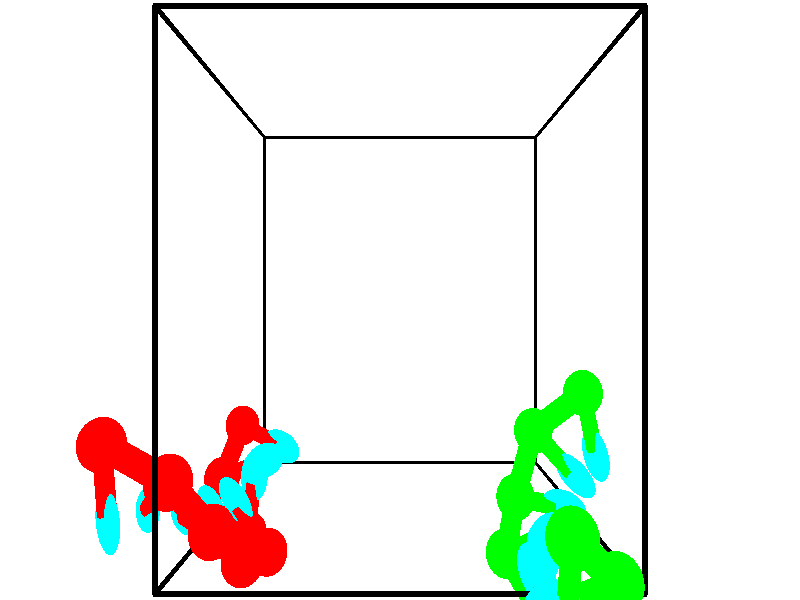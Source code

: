 // switches for output
#declare DRAW_BASES = 1; // possible values are 0, 1; only relevant for DNA ribbons
#declare DRAW_BASES_TYPE = 3; // possible values are 1, 2, 3; only relevant for DNA ribbons
#declare DRAW_FOG = 0; // set to 1 to enable fog

#include "colors.inc"

#include "transforms.inc"
background { rgb <1, 1, 1>}

#default {
   normal{
       ripples 0.25
       frequency 0.20
       turbulence 0.2
       lambda 5
   }
	finish {
		phong 0.1
		phong_size 40.
	}
}

// original window dimensions: 1024x640


// camera settings

camera {
	sky <-0, 1, 0>
	up <-0, 1, 0>
	right 1.6 * <1, 0, 0>
	location <2.5, 2.5, 11.1562>
	look_at <2.5, 2.5, 2.5>
	direction <0, 0, -8.6562>
	angle 67.0682
}


# declare cpy_camera_pos = <2.5, 2.5, 11.1562>;
# if (DRAW_FOG = 1)
fog {
	fog_type 2
	up vnormalize(cpy_camera_pos)
	color rgbt<1,1,1,0.3>
	distance 1e-5
	fog_alt 3e-3
	fog_offset 4
}
# end


// LIGHTS

# declare lum = 6;
global_settings {
	ambient_light rgb lum * <0.05, 0.05, 0.05>
	max_trace_level 15
}# declare cpy_direct_light_amount = 0.25;
light_source
{	1000 * <-1, -1, 1>,
	rgb lum * cpy_direct_light_amount
	parallel
}

light_source
{	1000 * <1, 1, -1>,
	rgb lum * cpy_direct_light_amount
	parallel
}

// strand 0

// nucleotide -1

// particle -1
sphere {
	<0.085051, 0.896451, 1.890360> 0.250000
	pigment { color rgbt <1,0,0,0> }
	no_shadow
}
cylinder {
	<0.448013, 0.764078, 1.993973>,  <0.665791, 0.684655, 2.056141>, 0.100000
	pigment { color rgbt <1,0,0,0> }
	no_shadow
}
cylinder {
	<0.448013, 0.764078, 1.993973>,  <0.085051, 0.896451, 1.890360>, 0.100000
	pigment { color rgbt <1,0,0,0> }
	no_shadow
}

// particle -1
sphere {
	<0.448013, 0.764078, 1.993973> 0.100000
	pigment { color rgbt <1,0,0,0> }
	no_shadow
}
sphere {
	0, 1
	scale<0.080000,0.200000,0.300000>
	matrix <-0.314389, -0.125524, 0.940959,
		-0.278880, -0.935268, -0.217943,
		0.907406, -0.330933, 0.259032,
		0.720235, 0.664799, 2.071682>
	pigment { color rgbt <0,1,1,0> }
	no_shadow
}
cylinder {
	<-0.091227, 0.339924, 2.361415>,  <0.085051, 0.896451, 1.890360>, 0.130000
	pigment { color rgbt <1,0,0,0> }
	no_shadow
}

// nucleotide -1

// particle -1
sphere {
	<-0.091227, 0.339924, 2.361415> 0.250000
	pigment { color rgbt <1,0,0,0> }
	no_shadow
}
cylinder {
	<0.277662, 0.477032, 2.432985>,  <0.498996, 0.559296, 2.475927>, 0.100000
	pigment { color rgbt <1,0,0,0> }
	no_shadow
}
cylinder {
	<0.277662, 0.477032, 2.432985>,  <-0.091227, 0.339924, 2.361415>, 0.100000
	pigment { color rgbt <1,0,0,0> }
	no_shadow
}

// particle -1
sphere {
	<0.277662, 0.477032, 2.432985> 0.100000
	pigment { color rgbt <1,0,0,0> }
	no_shadow
}
sphere {
	0, 1
	scale<0.080000,0.200000,0.300000>
	matrix <-0.187855, -0.007267, 0.982170,
		0.337959, -0.939391, 0.057690,
		0.922222, 0.342770, 0.178925,
		0.554329, 0.579863, 2.486663>
	pigment { color rgbt <0,1,1,0> }
	no_shadow
}
cylinder {
	<0.388304, -0.206607, 2.753488>,  <-0.091227, 0.339924, 2.361415>, 0.130000
	pigment { color rgbt <1,0,0,0> }
	no_shadow
}

// nucleotide -1

// particle -1
sphere {
	<0.388304, -0.206607, 2.753488> 0.250000
	pigment { color rgbt <1,0,0,0> }
	no_shadow
}
cylinder {
	<0.450024, 0.184278, 2.811789>,  <0.487056, 0.418810, 2.846769>, 0.100000
	pigment { color rgbt <1,0,0,0> }
	no_shadow
}
cylinder {
	<0.450024, 0.184278, 2.811789>,  <0.388304, -0.206607, 2.753488>, 0.100000
	pigment { color rgbt <1,0,0,0> }
	no_shadow
}

// particle -1
sphere {
	<0.450024, 0.184278, 2.811789> 0.100000
	pigment { color rgbt <1,0,0,0> }
	no_shadow
}
sphere {
	0, 1
	scale<0.080000,0.200000,0.300000>
	matrix <-0.292202, -0.095785, 0.951548,
		0.943827, -0.189412, 0.270764,
		0.154299, 0.977215, 0.145751,
		0.496313, 0.477443, 2.855514>
	pigment { color rgbt <0,1,1,0> }
	no_shadow
}
cylinder {
	<0.776844, -0.242376, 3.279303>,  <0.388304, -0.206607, 2.753488>, 0.130000
	pigment { color rgbt <1,0,0,0> }
	no_shadow
}

// nucleotide -1

// particle -1
sphere {
	<0.776844, -0.242376, 3.279303> 0.250000
	pigment { color rgbt <1,0,0,0> }
	no_shadow
}
cylinder {
	<0.535759, 0.076804, 3.277851>,  <0.391108, 0.268312, 3.276980>, 0.100000
	pigment { color rgbt <1,0,0,0> }
	no_shadow
}
cylinder {
	<0.535759, 0.076804, 3.277851>,  <0.776844, -0.242376, 3.279303>, 0.100000
	pigment { color rgbt <1,0,0,0> }
	no_shadow
}

// particle -1
sphere {
	<0.535759, 0.076804, 3.277851> 0.100000
	pigment { color rgbt <1,0,0,0> }
	no_shadow
}
sphere {
	0, 1
	scale<0.080000,0.200000,0.300000>
	matrix <-0.371234, -0.276370, 0.886456,
		0.706345, 0.535625, 0.462798,
		-0.602712, 0.797951, -0.003629,
		0.354945, 0.316189, 3.276762>
	pigment { color rgbt <0,1,1,0> }
	no_shadow
}
cylinder {
	<0.641044, -0.068936, 4.027968>,  <0.776844, -0.242376, 3.279303>, 0.130000
	pigment { color rgbt <1,0,0,0> }
	no_shadow
}

// nucleotide -1

// particle -1
sphere {
	<0.641044, -0.068936, 4.027968> 0.250000
	pigment { color rgbt <1,0,0,0> }
	no_shadow
}
cylinder {
	<0.374176, 0.164371, 3.842632>,  <0.214056, 0.304356, 3.731431>, 0.100000
	pigment { color rgbt <1,0,0,0> }
	no_shadow
}
cylinder {
	<0.374176, 0.164371, 3.842632>,  <0.641044, -0.068936, 4.027968>, 0.100000
	pigment { color rgbt <1,0,0,0> }
	no_shadow
}

// particle -1
sphere {
	<0.374176, 0.164371, 3.842632> 0.100000
	pigment { color rgbt <1,0,0,0> }
	no_shadow
}
sphere {
	0, 1
	scale<0.080000,0.200000,0.300000>
	matrix <-0.577424, -0.011983, 0.816356,
		0.470603, 0.812191, 0.344789,
		-0.667169, 0.583269, -0.463339,
		0.174025, 0.339352, 3.703631>
	pigment { color rgbt <0,1,1,0> }
	no_shadow
}
cylinder {
	<0.436401, 0.378999, 4.536880>,  <0.641044, -0.068936, 4.027968>, 0.130000
	pigment { color rgbt <1,0,0,0> }
	no_shadow
}

// nucleotide -1

// particle -1
sphere {
	<0.436401, 0.378999, 4.536880> 0.250000
	pigment { color rgbt <1,0,0,0> }
	no_shadow
}
cylinder {
	<0.154476, 0.391316, 4.253389>,  <-0.014679, 0.398707, 4.083295>, 0.100000
	pigment { color rgbt <1,0,0,0> }
	no_shadow
}
cylinder {
	<0.154476, 0.391316, 4.253389>,  <0.436401, 0.378999, 4.536880>, 0.100000
	pigment { color rgbt <1,0,0,0> }
	no_shadow
}

// particle -1
sphere {
	<0.154476, 0.391316, 4.253389> 0.100000
	pigment { color rgbt <1,0,0,0> }
	no_shadow
}
sphere {
	0, 1
	scale<0.080000,0.200000,0.300000>
	matrix <-0.709027, -0.062776, 0.702382,
		-0.022862, 0.997553, 0.066079,
		-0.704811, 0.030794, -0.708726,
		-0.056967, 0.400555, 4.040771>
	pigment { color rgbt <0,1,1,0> }
	no_shadow
}
cylinder {
	<0.037975, 0.884490, 4.741704>,  <0.436401, 0.378999, 4.536880>, 0.130000
	pigment { color rgbt <1,0,0,0> }
	no_shadow
}

// nucleotide -1

// particle -1
sphere {
	<0.037975, 0.884490, 4.741704> 0.250000
	pigment { color rgbt <1,0,0,0> }
	no_shadow
}
cylinder {
	<-0.191793, 0.671827, 4.492744>,  <-0.329654, 0.544230, 4.343369>, 0.100000
	pigment { color rgbt <1,0,0,0> }
	no_shadow
}
cylinder {
	<-0.191793, 0.671827, 4.492744>,  <0.037975, 0.884490, 4.741704>, 0.100000
	pigment { color rgbt <1,0,0,0> }
	no_shadow
}

// particle -1
sphere {
	<-0.191793, 0.671827, 4.492744> 0.100000
	pigment { color rgbt <1,0,0,0> }
	no_shadow
}
sphere {
	0, 1
	scale<0.080000,0.200000,0.300000>
	matrix <-0.692015, -0.090718, 0.716161,
		-0.437215, 0.842087, -0.315804,
		-0.574421, -0.531657, -0.622400,
		-0.364120, 0.512330, 4.306025>
	pigment { color rgbt <0,1,1,0> }
	no_shadow
}
cylinder {
	<-0.750293, 1.185566, 4.578460>,  <0.037975, 0.884490, 4.741704>, 0.130000
	pigment { color rgbt <1,0,0,0> }
	no_shadow
}

// nucleotide -1

// particle -1
sphere {
	<-0.750293, 1.185566, 4.578460> 0.250000
	pigment { color rgbt <1,0,0,0> }
	no_shadow
}
cylinder {
	<-0.710001, 0.787661, 4.585384>,  <-0.685826, 0.548917, 4.589539>, 0.100000
	pigment { color rgbt <1,0,0,0> }
	no_shadow
}
cylinder {
	<-0.710001, 0.787661, 4.585384>,  <-0.750293, 1.185566, 4.578460>, 0.100000
	pigment { color rgbt <1,0,0,0> }
	no_shadow
}

// particle -1
sphere {
	<-0.710001, 0.787661, 4.585384> 0.100000
	pigment { color rgbt <1,0,0,0> }
	no_shadow
}
sphere {
	0, 1
	scale<0.080000,0.200000,0.300000>
	matrix <-0.575371, -0.044049, 0.816706,
		-0.811666, -0.092228, -0.576795,
		0.100730, -0.994763, 0.017312,
		-0.679782, 0.489232, 4.590578>
	pigment { color rgbt <0,1,1,0> }
	no_shadow
}
// strand 1

// nucleotide -1

// particle -1
sphere {
	<4.126777, 0.625313, 5.462731> 0.250000
	pigment { color rgbt <0,1,0,0> }
	no_shadow
}
cylinder {
	<4.080662, 0.229768, 5.500381>,  <4.052992, -0.007559, 5.522972>, 0.100000
	pigment { color rgbt <0,1,0,0> }
	no_shadow
}
cylinder {
	<4.080662, 0.229768, 5.500381>,  <4.126777, 0.625313, 5.462731>, 0.100000
	pigment { color rgbt <0,1,0,0> }
	no_shadow
}

// particle -1
sphere {
	<4.080662, 0.229768, 5.500381> 0.100000
	pigment { color rgbt <0,1,0,0> }
	no_shadow
}
sphere {
	0, 1
	scale<0.080000,0.200000,0.300000>
	matrix <-0.095528, -0.083282, -0.991937,
		0.988728, -0.123350, -0.084863,
		-0.115288, -0.988862, 0.094126,
		4.046075, -0.066891, 5.528619>
	pigment { color rgbt <0,1,1,0> }
	no_shadow
}
cylinder {
	<4.676659, 0.145092, 5.121215>,  <4.126777, 0.625313, 5.462731>, 0.130000
	pigment { color rgbt <0,1,0,0> }
	no_shadow
}

// nucleotide -1

// particle -1
sphere {
	<4.676659, 0.145092, 5.121215> 0.250000
	pigment { color rgbt <0,1,0,0> }
	no_shadow
}
cylinder {
	<4.290329, 0.045152, 5.148809>,  <4.058531, -0.014812, 5.165366>, 0.100000
	pigment { color rgbt <0,1,0,0> }
	no_shadow
}
cylinder {
	<4.290329, 0.045152, 5.148809>,  <4.676659, 0.145092, 5.121215>, 0.100000
	pigment { color rgbt <0,1,0,0> }
	no_shadow
}

// particle -1
sphere {
	<4.290329, 0.045152, 5.148809> 0.100000
	pigment { color rgbt <0,1,0,0> }
	no_shadow
}
sphere {
	0, 1
	scale<0.080000,0.200000,0.300000>
	matrix <-0.027701, -0.165129, -0.985883,
		0.257716, -0.954100, 0.152565,
		-0.965824, -0.249851, 0.068986,
		4.000582, -0.029803, 5.169505>
	pigment { color rgbt <0,1,1,0> }
	no_shadow
}
cylinder {
	<4.274876, -0.552389, 4.886646>,  <4.676659, 0.145092, 5.121215>, 0.130000
	pigment { color rgbt <0,1,0,0> }
	no_shadow
}

// nucleotide -1

// particle -1
sphere {
	<4.274876, -0.552389, 4.886646> 0.250000
	pigment { color rgbt <0,1,0,0> }
	no_shadow
}
cylinder {
	<4.096439, -0.205321, 4.798873>,  <3.989377, 0.002919, 4.746209>, 0.100000
	pigment { color rgbt <0,1,0,0> }
	no_shadow
}
cylinder {
	<4.096439, -0.205321, 4.798873>,  <4.274876, -0.552389, 4.886646>, 0.100000
	pigment { color rgbt <0,1,0,0> }
	no_shadow
}

// particle -1
sphere {
	<4.096439, -0.205321, 4.798873> 0.100000
	pigment { color rgbt <0,1,0,0> }
	no_shadow
}
sphere {
	0, 1
	scale<0.080000,0.200000,0.300000>
	matrix <0.589453, 0.100342, -0.801547,
		-0.673460, -0.486909, -0.556212,
		-0.446092, 0.867670, -0.219434,
		3.962612, 0.054980, 4.733043>
	pigment { color rgbt <0,1,1,0> }
	no_shadow
}
cylinder {
	<4.168567, -0.568406, 4.168744>,  <4.274876, -0.552389, 4.886646>, 0.130000
	pigment { color rgbt <0,1,0,0> }
	no_shadow
}

// nucleotide -1

// particle -1
sphere {
	<4.168567, -0.568406, 4.168744> 0.250000
	pigment { color rgbt <0,1,0,0> }
	no_shadow
}
cylinder {
	<4.142334, -0.176579, 4.244794>,  <4.126595, 0.058517, 4.290424>, 0.100000
	pigment { color rgbt <0,1,0,0> }
	no_shadow
}
cylinder {
	<4.142334, -0.176579, 4.244794>,  <4.168567, -0.568406, 4.168744>, 0.100000
	pigment { color rgbt <0,1,0,0> }
	no_shadow
}

// particle -1
sphere {
	<4.142334, -0.176579, 4.244794> 0.100000
	pigment { color rgbt <0,1,0,0> }
	no_shadow
}
sphere {
	0, 1
	scale<0.080000,0.200000,0.300000>
	matrix <0.603982, 0.190636, -0.773863,
		-0.794295, 0.064081, -0.604143,
		-0.065582, 0.979567, 0.190125,
		4.122660, 0.117291, 4.301831>
	pigment { color rgbt <0,1,1,0> }
	no_shadow
}
cylinder {
	<3.831669, -0.154629, 3.569163>,  <4.168567, -0.568406, 4.168744>, 0.130000
	pigment { color rgbt <0,1,0,0> }
	no_shadow
}

// nucleotide -1

// particle -1
sphere {
	<3.831669, -0.154629, 3.569163> 0.250000
	pigment { color rgbt <0,1,0,0> }
	no_shadow
}
cylinder {
	<4.104473, 0.035395, 3.791578>,  <4.268156, 0.149409, 3.925028>, 0.100000
	pigment { color rgbt <0,1,0,0> }
	no_shadow
}
cylinder {
	<4.104473, 0.035395, 3.791578>,  <3.831669, -0.154629, 3.569163>, 0.100000
	pigment { color rgbt <0,1,0,0> }
	no_shadow
}

// particle -1
sphere {
	<4.104473, 0.035395, 3.791578> 0.100000
	pigment { color rgbt <0,1,0,0> }
	no_shadow
}
sphere {
	0, 1
	scale<0.080000,0.200000,0.300000>
	matrix <0.629554, 0.005566, -0.776937,
		-0.372186, 0.879936, -0.295279,
		0.682011, 0.475059, 0.556039,
		4.309076, 0.177913, 3.958390>
	pigment { color rgbt <0,1,1,0> }
	no_shadow
}
cylinder {
	<4.026793, 0.329007, 3.179749>,  <3.831669, -0.154629, 3.569163>, 0.130000
	pigment { color rgbt <0,1,0,0> }
	no_shadow
}

// nucleotide -1

// particle -1
sphere {
	<4.026793, 0.329007, 3.179749> 0.250000
	pigment { color rgbt <0,1,0,0> }
	no_shadow
}
cylinder {
	<4.317017, 0.341240, 3.454741>,  <4.491151, 0.348581, 3.619735>, 0.100000
	pigment { color rgbt <0,1,0,0> }
	no_shadow
}
cylinder {
	<4.317017, 0.341240, 3.454741>,  <4.026793, 0.329007, 3.179749>, 0.100000
	pigment { color rgbt <0,1,0,0> }
	no_shadow
}

// particle -1
sphere {
	<4.317017, 0.341240, 3.454741> 0.100000
	pigment { color rgbt <0,1,0,0> }
	no_shadow
}
sphere {
	0, 1
	scale<0.080000,0.200000,0.300000>
	matrix <0.661752, 0.243078, -0.709223,
		-0.188802, 0.969524, 0.156129,
		0.725561, 0.030584, 0.687478,
		4.534685, 0.350416, 3.660984>
	pigment { color rgbt <0,1,1,0> }
	no_shadow
}
cylinder {
	<4.271007, 1.050224, 3.128572>,  <4.026793, 0.329007, 3.179749>, 0.130000
	pigment { color rgbt <0,1,0,0> }
	no_shadow
}

// nucleotide -1

// particle -1
sphere {
	<4.271007, 1.050224, 3.128572> 0.250000
	pigment { color rgbt <0,1,0,0> }
	no_shadow
}
cylinder {
	<4.546883, 0.801947, 3.277740>,  <4.712408, 0.652981, 3.367240>, 0.100000
	pigment { color rgbt <0,1,0,0> }
	no_shadow
}
cylinder {
	<4.546883, 0.801947, 3.277740>,  <4.271007, 1.050224, 3.128572>, 0.100000
	pigment { color rgbt <0,1,0,0> }
	no_shadow
}

// particle -1
sphere {
	<4.546883, 0.801947, 3.277740> 0.100000
	pigment { color rgbt <0,1,0,0> }
	no_shadow
}
sphere {
	0, 1
	scale<0.080000,0.200000,0.300000>
	matrix <0.672823, 0.358960, -0.646882,
		0.267651, 0.697057, 0.665187,
		0.689689, -0.620692, 0.372920,
		4.753789, 0.615739, 3.389616>
	pigment { color rgbt <0,1,1,0> }
	no_shadow
}
cylinder {
	<4.887932, 1.487423, 3.272850>,  <4.271007, 1.050224, 3.128572>, 0.130000
	pigment { color rgbt <0,1,0,0> }
	no_shadow
}

// nucleotide -1

// particle -1
sphere {
	<4.887932, 1.487423, 3.272850> 0.250000
	pigment { color rgbt <0,1,0,0> }
	no_shadow
}
cylinder {
	<4.986927, 1.100000, 3.262648>,  <5.046324, 0.867547, 3.256526>, 0.100000
	pigment { color rgbt <0,1,0,0> }
	no_shadow
}
cylinder {
	<4.986927, 1.100000, 3.262648>,  <4.887932, 1.487423, 3.272850>, 0.100000
	pigment { color rgbt <0,1,0,0> }
	no_shadow
}

// particle -1
sphere {
	<4.986927, 1.100000, 3.262648> 0.100000
	pigment { color rgbt <0,1,0,0> }
	no_shadow
}
sphere {
	0, 1
	scale<0.080000,0.200000,0.300000>
	matrix <0.818284, 0.223040, -0.529778,
		0.518809, 0.110242, 0.847753,
		0.247487, -0.968555, -0.025506,
		5.061173, 0.809434, 3.254996>
	pigment { color rgbt <0,1,1,0> }
	no_shadow
}
// box output
cylinder {
	<0.000000, 0.000000, 0.000000>,  <5.000000, 0.000000, 0.000000>, 0.025000
	pigment { color rgbt <0,0,0,0> }
	no_shadow
}
cylinder {
	<0.000000, 0.000000, 0.000000>,  <0.000000, 5.000000, 0.000000>, 0.025000
	pigment { color rgbt <0,0,0,0> }
	no_shadow
}
cylinder {
	<0.000000, 0.000000, 0.000000>,  <0.000000, 0.000000, 5.000000>, 0.025000
	pigment { color rgbt <0,0,0,0> }
	no_shadow
}
cylinder {
	<5.000000, 5.000000, 5.000000>,  <0.000000, 5.000000, 5.000000>, 0.025000
	pigment { color rgbt <0,0,0,0> }
	no_shadow
}
cylinder {
	<5.000000, 5.000000, 5.000000>,  <5.000000, 0.000000, 5.000000>, 0.025000
	pigment { color rgbt <0,0,0,0> }
	no_shadow
}
cylinder {
	<5.000000, 5.000000, 5.000000>,  <5.000000, 5.000000, 0.000000>, 0.025000
	pigment { color rgbt <0,0,0,0> }
	no_shadow
}
cylinder {
	<0.000000, 0.000000, 5.000000>,  <0.000000, 5.000000, 5.000000>, 0.025000
	pigment { color rgbt <0,0,0,0> }
	no_shadow
}
cylinder {
	<0.000000, 0.000000, 5.000000>,  <5.000000, 0.000000, 5.000000>, 0.025000
	pigment { color rgbt <0,0,0,0> }
	no_shadow
}
cylinder {
	<5.000000, 5.000000, 0.000000>,  <0.000000, 5.000000, 0.000000>, 0.025000
	pigment { color rgbt <0,0,0,0> }
	no_shadow
}
cylinder {
	<5.000000, 5.000000, 0.000000>,  <5.000000, 0.000000, 0.000000>, 0.025000
	pigment { color rgbt <0,0,0,0> }
	no_shadow
}
cylinder {
	<5.000000, 0.000000, 5.000000>,  <5.000000, 0.000000, 0.000000>, 0.025000
	pigment { color rgbt <0,0,0,0> }
	no_shadow
}
cylinder {
	<0.000000, 5.000000, 0.000000>,  <0.000000, 5.000000, 5.000000>, 0.025000
	pigment { color rgbt <0,0,0,0> }
	no_shadow
}
// end of box output
